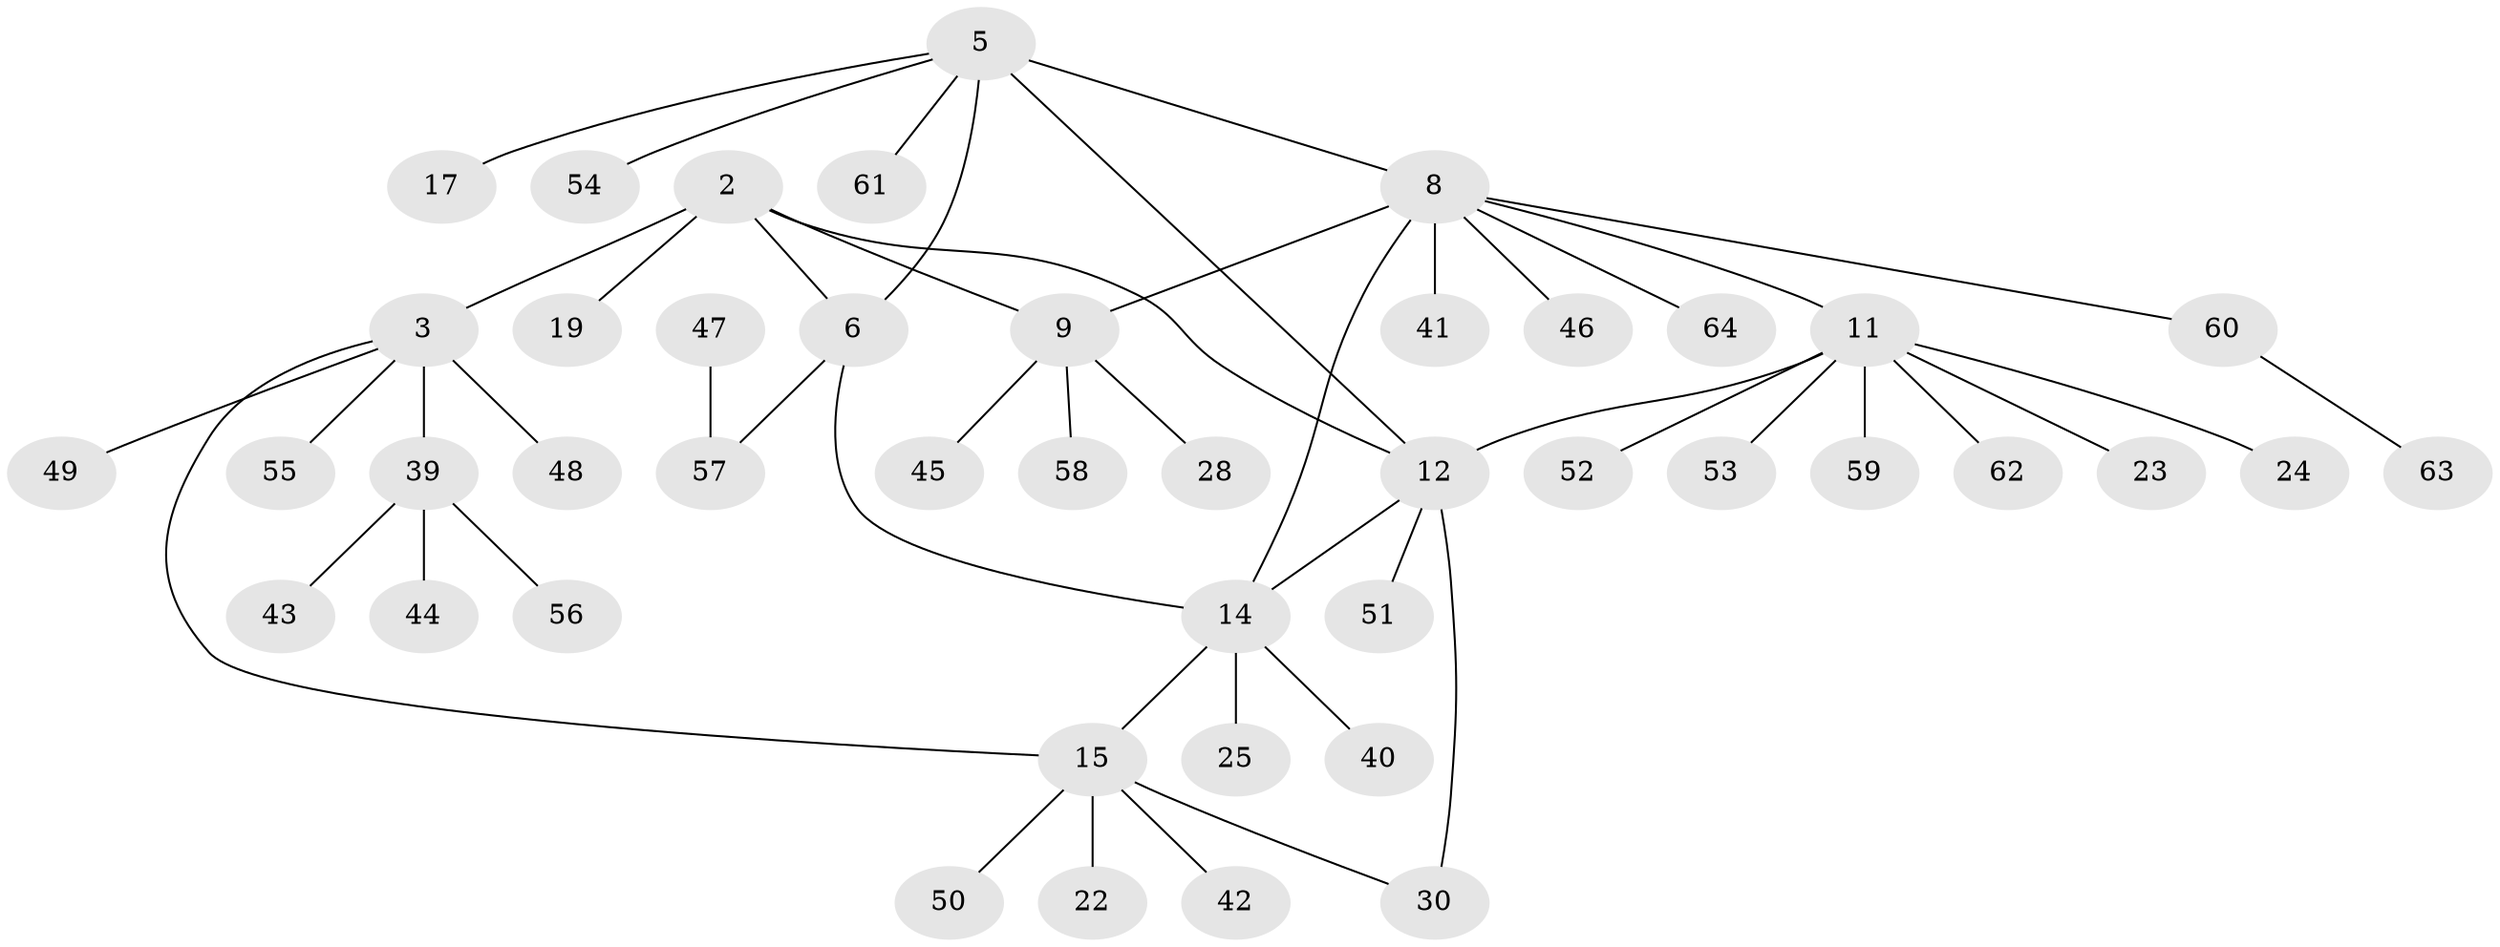 // original degree distribution, {4: 0.078125, 7: 0.03125, 5: 0.078125, 6: 0.046875, 9: 0.015625, 1: 0.5625, 2: 0.125, 3: 0.0625}
// Generated by graph-tools (version 1.1) at 2025/59/03/04/25 21:59:03]
// undirected, 44 vertices, 50 edges
graph export_dot {
graph [start="1"]
  node [color=gray90,style=filled];
  2 [super="+1"];
  3;
  5 [super="+4"];
  6;
  8 [super="+7"];
  9;
  11;
  12 [super="+10"];
  14 [super="+13"];
  15;
  17;
  19;
  22;
  23;
  24;
  25;
  28;
  30;
  39 [super="+16+27+35"];
  40 [super="+34+38"];
  41;
  42;
  43;
  44;
  45;
  46;
  47;
  48;
  49;
  50 [super="+21"];
  51;
  52 [super="+33"];
  53;
  54;
  55;
  56;
  57 [super="+36+37"];
  58;
  59;
  60;
  61;
  62;
  63;
  64 [super="+18"];
  2 -- 3 [weight=2];
  2 -- 9;
  2 -- 12;
  2 -- 19;
  2 -- 6;
  3 -- 15;
  3 -- 48;
  3 -- 49;
  3 -- 55;
  3 -- 39;
  5 -- 6 [weight=2];
  5 -- 61;
  5 -- 17;
  5 -- 54;
  5 -- 12;
  5 -- 8;
  6 -- 14;
  6 -- 57;
  8 -- 9 [weight=2];
  8 -- 11;
  8 -- 14;
  8 -- 60;
  8 -- 46;
  8 -- 41;
  8 -- 64;
  9 -- 28;
  9 -- 45;
  9 -- 58;
  11 -- 12 [weight=2];
  11 -- 23;
  11 -- 24;
  11 -- 53;
  11 -- 59;
  11 -- 62;
  11 -- 52;
  12 -- 51;
  12 -- 30;
  12 -- 14;
  14 -- 15 [weight=2];
  14 -- 25;
  14 -- 40;
  15 -- 22;
  15 -- 30;
  15 -- 42;
  15 -- 50;
  39 -- 56;
  39 -- 43;
  39 -- 44;
  47 -- 57;
  60 -- 63;
}

